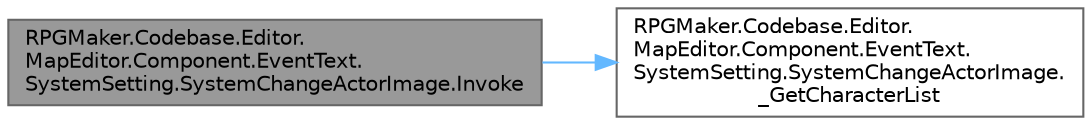 digraph "RPGMaker.Codebase.Editor.MapEditor.Component.EventText.SystemSetting.SystemChangeActorImage.Invoke"
{
 // LATEX_PDF_SIZE
  bgcolor="transparent";
  edge [fontname=Helvetica,fontsize=10,labelfontname=Helvetica,labelfontsize=10];
  node [fontname=Helvetica,fontsize=10,shape=box,height=0.2,width=0.4];
  rankdir="LR";
  Node1 [id="Node000001",label="RPGMaker.Codebase.Editor.\lMapEditor.Component.EventText.\lSystemSetting.SystemChangeActorImage.Invoke",height=0.2,width=0.4,color="gray40", fillcolor="grey60", style="filled", fontcolor="black",tooltip=" "];
  Node1 -> Node2 [id="edge1_Node000001_Node000002",color="steelblue1",style="solid",tooltip=" "];
  Node2 [id="Node000002",label="RPGMaker.Codebase.Editor.\lMapEditor.Component.EventText.\lSystemSetting.SystemChangeActorImage.\l_GetCharacterList",height=0.2,width=0.4,color="grey40", fillcolor="white", style="filled",URL="$d4/d20/class_r_p_g_maker_1_1_codebase_1_1_editor_1_1_map_editor_1_1_component_1_1_event_text_1_1_system6173dad2f87b94d76ff871943d4842f9.html#ac32f33fcefccaeedf835eaac45126061",tooltip=" "];
}
